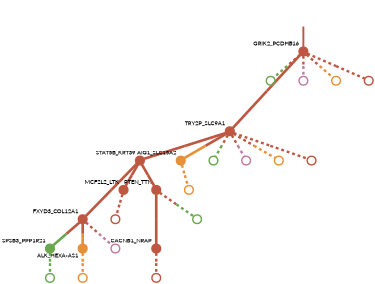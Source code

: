 strict digraph  {
graph[splines=false]; nodesep=0.7; rankdir=TB; ranksep=0.6; forcelabels=true; dpi=600; size=2.5;
0 [color="#be5742ff", fillcolor="#be5742ff", fixedsize=true, fontname=Lato, fontsize="12pt", height="0.25", label="", penwidth=3, shape=circle, style=filled, xlabel=GRIK2_PCDHB16];
1 [color="#be5742ff", fillcolor="#be5742ff", fixedsize=true, fontname=Lato, fontsize="12pt", height="0.25", label="", penwidth=3, shape=circle, style=filled, xlabel=TRY2P_SLC9A1];
10 [color="#6aa84fff", fillcolor="#6aa84fff", fixedsize=true, fontname=Lato, fontsize="12pt", height="0.25", label="", penwidth=3, shape=circle, style=solid, xlabel=""];
14 [color="#c27ba0ff", fillcolor="#c27ba0ff", fixedsize=true, fontname=Lato, fontsize="12pt", height="0.25", label="", penwidth=3, shape=circle, style=solid, xlabel=""];
17 [color="#e69138ff", fillcolor="#e69138ff", fixedsize=true, fontname=Lato, fontsize="12pt", height="0.25", label="", penwidth=3, shape=circle, style=solid, xlabel=""];
21 [color="#be5742ff", fillcolor="#be5742ff", fixedsize=true, fontname=Lato, fontsize="12pt", height="0.25", label="", penwidth=3, shape=circle, style=solid, xlabel=""];
6 [color="#be5742ff", fillcolor="#be5742ff", fixedsize=true, fontname=Lato, fontsize="12pt", height="0.25", label="", penwidth=3, shape=circle, style=filled, xlabel=STAT5B_KRT39];
7 [color="#e69138ff", fillcolor="#e69138ff", fixedsize=true, fontname=Lato, fontsize="12pt", height="0.25", label="", penwidth=3, shape=circle, style=filled, xlabel=AIG1_SLC15A2];
11 [color="#6aa84fff", fillcolor="#6aa84fff", fixedsize=true, fontname=Lato, fontsize="12pt", height="0.25", label="", penwidth=3, shape=circle, style=solid, xlabel=""];
15 [color="#c27ba0ff", fillcolor="#c27ba0ff", fixedsize=true, fontname=Lato, fontsize="12pt", height="0.25", label="", penwidth=3, shape=circle, style=solid, xlabel=""];
18 [color="#e69138ff", fillcolor="#e69138ff", fixedsize=true, fontname=Lato, fontsize="12pt", height="0.25", label="", penwidth=3, shape=circle, style=solid, xlabel=""];
22 [color="#be5742ff", fillcolor="#be5742ff", fixedsize=true, fontname=Lato, fontsize="12pt", height="0.25", label="", penwidth=3, shape=circle, style=solid, xlabel=""];
2 [color="#be5742ff", fillcolor="#be5742ff", fixedsize=true, fontname=Lato, fontsize="12pt", height="0.25", label="", penwidth=3, shape=circle, style=filled, xlabel=FXYD3_COL12A1];
4 [color="#6aa84fff", fillcolor="#6aa84fff", fixedsize=true, fontname=Lato, fontsize="12pt", height="0.25", label="", penwidth=3, shape=circle, style=filled, xlabel=SPSB3_PPP1R21];
8 [color="#e69138ff", fillcolor="#e69138ff", fixedsize=true, fontname=Lato, fontsize="12pt", height="0.25", label="", penwidth=3, shape=circle, style=filled, xlabel="ALK_HEXA-AS1"];
16 [color="#c27ba0ff", fillcolor="#c27ba0ff", fixedsize=true, fontname=Lato, fontsize="12pt", height="0.25", label="", penwidth=3, shape=circle, style=solid, xlabel=""];
3 [color="#be5742ff", fillcolor="#be5742ff", fixedsize=true, fontname=Lato, fontsize="12pt", height="0.25", label="", penwidth=3, shape=circle, style=filled, xlabel=CACNB1_NRAP];
23 [color="#be5742ff", fillcolor="#be5742ff", fixedsize=true, fontname=Lato, fontsize="12pt", height="0.25", label="", penwidth=3, shape=circle, style=solid, xlabel=""];
12 [color="#6aa84fff", fillcolor="#6aa84fff", fixedsize=true, fontname=Lato, fontsize="12pt", height="0.25", label="", penwidth=3, shape=circle, style=solid, xlabel=""];
5 [color="#be5742ff", fillcolor="#be5742ff", fixedsize=true, fontname=Lato, fontsize="12pt", height="0.25", label="", penwidth=3, shape=circle, style=filled, xlabel=MCF2L2_LTK];
24 [color="#be5742ff", fillcolor="#be5742ff", fixedsize=true, fontname=Lato, fontsize="12pt", height="0.25", label="", penwidth=3, shape=circle, style=solid, xlabel=""];
9 [color="#be5742ff", fillcolor="#be5742ff", fixedsize=true, fontname=Lato, fontsize="12pt", height="0.25", label="", penwidth=3, shape=circle, style=filled, xlabel=PTEN_TTN];
19 [color="#e69138ff", fillcolor="#e69138ff", fixedsize=true, fontname=Lato, fontsize="12pt", height="0.25", label="", penwidth=3, shape=circle, style=solid, xlabel=""];
20 [color="#e69138ff", fillcolor="#e69138ff", fixedsize=true, fontname=Lato, fontsize="12pt", height="0.25", label="", penwidth=3, shape=circle, style=solid, xlabel=""];
13 [color="#6aa84fff", fillcolor="#6aa84fff", fixedsize=true, fontname=Lato, fontsize="12pt", height="0.25", label="", penwidth=3, shape=circle, style=solid, xlabel=""];
normal [label="", penwidth=3, style=invis, xlabel=GRIK2_PCDHB16];
0 -> 1  [arrowsize=0, color="#be5742ff;0.5:#be5742ff", minlen="3.0", penwidth="5.5", style=solid];
0 -> 10  [arrowsize=0, color="#be5742ff;0.5:#6aa84fff", minlen="1.263157844543457", penwidth=5, style=dashed];
0 -> 14  [arrowsize=0, color="#be5742ff;0.5:#c27ba0ff", minlen="1.263157844543457", penwidth=5, style=dashed];
0 -> 17  [arrowsize=0, color="#be5742ff;0.5:#e69138ff", minlen="1.263157844543457", penwidth=5, style=dashed];
0 -> 21  [arrowsize=0, color="#be5742ff;0.5:#be5742ff", minlen="1.263157844543457", penwidth=5, style=dashed];
1 -> 6  [arrowsize=0, color="#be5742ff;0.5:#be5742ff", minlen="1.6315789222717285", penwidth="5.5", style=solid];
1 -> 7  [arrowsize=0, color="#be5742ff;0.5:#e69138ff", minlen="1.6315789222717285", penwidth="5.5", style=solid];
1 -> 11  [arrowsize=0, color="#be5742ff;0.5:#6aa84fff", minlen="1.263157844543457", penwidth=5, style=dashed];
1 -> 15  [arrowsize=0, color="#be5742ff;0.5:#c27ba0ff", minlen="1.263157844543457", penwidth=5, style=dashed];
1 -> 18  [arrowsize=0, color="#be5742ff;0.5:#e69138ff", minlen="1.263157844543457", penwidth=5, style=dashed];
1 -> 22  [arrowsize=0, color="#be5742ff;0.5:#be5742ff", minlen="1.263157844543457", penwidth=5, style=dashed];
6 -> 2  [arrowsize=0, color="#be5742ff;0.5:#be5742ff", minlen="2.0526316165924072", penwidth="5.5", style=solid];
6 -> 5  [arrowsize=0, color="#be5742ff;0.5:#be5742ff", minlen="1.736842155456543", penwidth="5.5", style=solid];
6 -> 9  [arrowsize=0, color="#be5742ff;0.5:#be5742ff", minlen="1.5263158082962036", penwidth="5.5", style=solid];
7 -> 19  [arrowsize=0, color="#e69138ff;0.5:#e69138ff", minlen="1.263157844543457", penwidth=5, style=dashed];
2 -> 4  [arrowsize=0, color="#be5742ff;0.5:#6aa84fff", minlen="1.9473683834075928", penwidth="5.5", style=solid];
2 -> 8  [arrowsize=0, color="#be5742ff;0.5:#e69138ff", minlen="1.6315789222717285", penwidth="5.5", style=solid];
2 -> 16  [arrowsize=0, color="#be5742ff;0.5:#c27ba0ff", minlen="1.263157844543457", penwidth=5, style=dashed];
4 -> 12  [arrowsize=0, color="#6aa84fff;0.5:#6aa84fff", minlen="1.263157844543457", penwidth=5, style=dashed];
8 -> 20  [arrowsize=0, color="#e69138ff;0.5:#e69138ff", minlen="1.263157844543457", penwidth=5, style=dashed];
3 -> 23  [arrowsize=0, color="#be5742ff;0.5:#be5742ff", minlen="1.263157844543457", penwidth=5, style=dashed];
5 -> 24  [arrowsize=0, color="#be5742ff;0.5:#be5742ff", minlen="1.263157844543457", penwidth=5, style=dashed];
9 -> 3  [arrowsize=0, color="#be5742ff;0.5:#be5742ff", minlen="2.0526316165924072", penwidth="5.5", style=solid];
9 -> 13  [arrowsize=0, color="#be5742ff;0.5:#6aa84fff", minlen="1.263157844543457", penwidth=5, style=dashed];
normal -> 0  [arrowsize=0, color="#be5742ff", label="", penwidth=4, style=solid];
}
